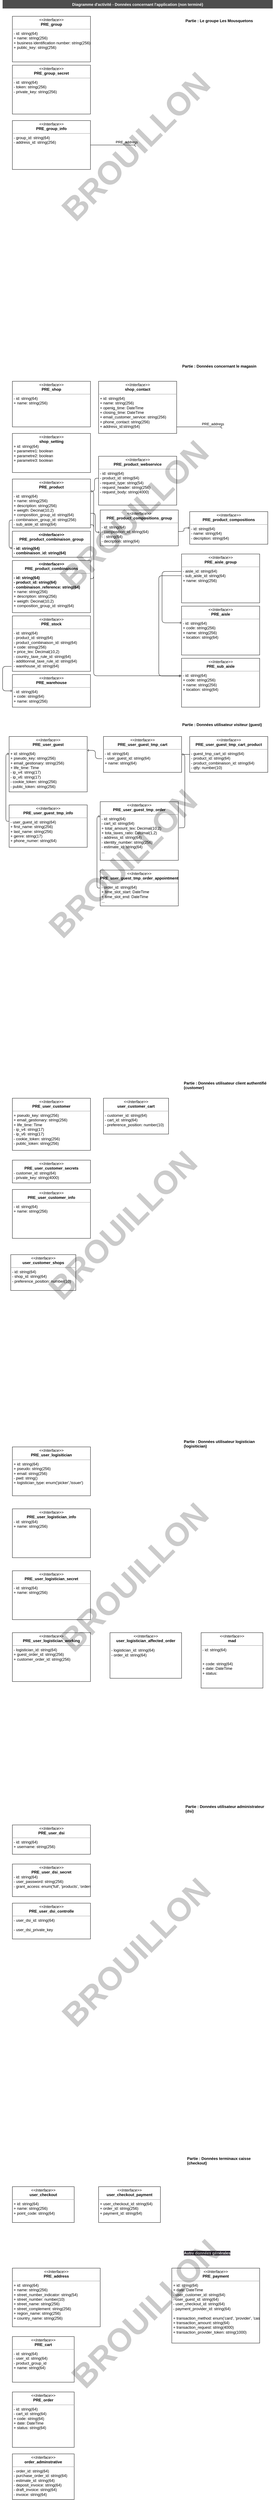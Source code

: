 <mxfile>
    <diagram id="p_xdTq8JCirfosBbSRyG" name="Page-1">
        <mxGraphModel dx="1462" dy="2324" grid="1" gridSize="10" guides="1" tooltips="1" connect="1" arrows="1" fold="1" page="1" pageScale="1" pageWidth="850" pageHeight="1100" background="#ffffff" math="0" shadow="0">
            <root>
                <mxCell id="0"/>
                <mxCell id="1" parent="0"/>
                <mxCell id="3" value="&lt;p style=&quot;margin:0px;margin-top:4px;text-align:center;&quot;&gt;&lt;i&gt;&amp;lt;&amp;lt;Interface&amp;gt;&amp;gt;&lt;/i&gt;&lt;br&gt;&lt;b&gt;PRE_cart&lt;/b&gt;&lt;/p&gt;&lt;hr size=&quot;1&quot;&gt;&lt;p style=&quot;margin:0px;margin-left:4px;&quot;&gt;- id: string(64)&lt;br&gt;&lt;/p&gt;&lt;p style=&quot;margin:0px;margin-left:4px;&quot;&gt;- user_id: string(64)&lt;span style=&quot;background-color: initial;&quot;&gt;&amp;nbsp;&lt;/span&gt;&lt;/p&gt;&lt;p style=&quot;margin:0px;margin-left:4px;&quot;&gt;&lt;span style=&quot;background-color: initial;&quot;&gt;- product_group_id&lt;/span&gt;&lt;/p&gt;&lt;p style=&quot;margin:0px;margin-left:4px;&quot;&gt;+ name: string(64)&lt;span style=&quot;background-color: initial;&quot;&gt;&lt;br&gt;&lt;/span&gt;&lt;/p&gt;" style="verticalAlign=top;align=left;overflow=fill;fontSize=12;fontFamily=Helvetica;html=1;" parent="1" vertex="1">
                    <mxGeometry x="40" y="6080" width="190" height="140" as="geometry"/>
                </mxCell>
                <mxCell id="4" value="&lt;p style=&quot;margin:0px;margin-top:4px;text-align:center;&quot;&gt;&lt;i&gt;&amp;lt;&amp;lt;Interface&amp;gt;&amp;gt;&lt;/i&gt;&lt;br&gt;&lt;span&gt;PRE_product_combinaisons&lt;/span&gt;&lt;/p&gt;&lt;hr size=&quot;1&quot;&gt;&lt;p style=&quot;margin:0px;margin-left:4px;&quot;&gt;- id: string(64)&lt;br&gt;&lt;/p&gt;&lt;p style=&quot;margin:0px;margin-left:4px;&quot;&gt;- product_id: string(64)&lt;span style=&quot;background-color: initial;&quot;&gt;&amp;nbsp;&lt;/span&gt;&lt;/p&gt;&lt;p style=&quot;margin:0px;margin-left:4px;&quot;&gt;- combinaison_reference: string(64)&lt;/p&gt;&lt;p style=&quot;font-weight: 400; margin: 0px 0px 0px 4px;&quot;&gt;+ name: string(256)&lt;/p&gt;&lt;p style=&quot;font-weight: 400; margin: 0px 0px 0px 4px;&quot;&gt;+ description: string(256)&lt;/p&gt;&lt;p style=&quot;font-weight: 400; margin: 0px 0px 0px 4px;&quot;&gt;+ weigth: Decinal(10,2)&lt;/p&gt;&lt;p style=&quot;font-weight: 400; margin: 0px 0px 0px 4px;&quot;&gt;+ composition_group_id: string(64)&lt;/p&gt;" style="verticalAlign=top;align=left;overflow=fill;fontSize=12;fontFamily=Helvetica;html=1;fontStyle=1" parent="1" vertex="1">
                    <mxGeometry x="40" y="630" width="240" height="160" as="geometry"/>
                </mxCell>
                <mxCell id="5" value="&lt;p style=&quot;margin:0px;margin-top:4px;text-align:center;&quot;&gt;&lt;i&gt;&amp;lt;&amp;lt;Interface&amp;gt;&amp;gt;&lt;/i&gt;&lt;br&gt;&lt;b&gt;PRE_order&lt;/b&gt;&lt;/p&gt;&lt;hr size=&quot;1&quot;&gt;&lt;p style=&quot;margin:0px;margin-left:4px;&quot;&gt;- id: string(64)&lt;/p&gt;&lt;p style=&quot;margin:0px;margin-left:4px;&quot;&gt;- cart_id: string(64)&lt;/p&gt;&lt;p style=&quot;margin:0px;margin-left:4px;&quot;&gt;+ code: string(64)&lt;span style=&quot;background-color: initial;&quot;&gt;&amp;nbsp;&lt;/span&gt;&lt;/p&gt;&lt;p style=&quot;margin:0px;margin-left:4px;&quot;&gt;+ date: DateTime&lt;/p&gt;&lt;p style=&quot;margin:0px;margin-left:4px;&quot;&gt;&lt;span style=&quot;background-color: initial;&quot;&gt;+ status: string(64)&lt;/span&gt;&lt;br&gt;&lt;/p&gt;&lt;p style=&quot;margin:0px;margin-left:4px;&quot;&gt;&lt;br&gt;&lt;/p&gt;" style="verticalAlign=top;align=left;overflow=fill;fontSize=12;fontFamily=Helvetica;html=1;" parent="1" vertex="1">
                    <mxGeometry x="40" y="6250" width="190" height="170" as="geometry"/>
                </mxCell>
                <mxCell id="6" value="&lt;p style=&quot;margin:0px;margin-top:4px;text-align:center;&quot;&gt;&lt;i&gt;&amp;lt;&amp;lt;Interface&amp;gt;&amp;gt;&lt;/i&gt;&lt;br&gt;&lt;b&gt;order_adminstrative&lt;/b&gt;&lt;/p&gt;&lt;hr size=&quot;1&quot;&gt;&lt;p style=&quot;margin:0px;margin-left:4px;&quot;&gt;- order_id: string(64)&lt;/p&gt;&lt;p style=&quot;margin: 0px 0px 0px 4px;&quot;&gt;- purchase_order_id: string(64)&lt;/p&gt;&lt;div&gt;&lt;p style=&quot;margin: 0px 0px 0px 4px;&quot;&gt;- estimate_id: string(64)&lt;/p&gt;&lt;/div&gt;&lt;p style=&quot;margin:0px;margin-left:4px;&quot;&gt;- deposit_invoice: string(64)&lt;/p&gt;&lt;p style=&quot;margin:0px;margin-left:4px;&quot;&gt;- draft_invoice: string(64)&lt;/p&gt;&lt;p style=&quot;margin:0px;margin-left:4px;&quot;&gt;- invoice: string(64)&lt;/p&gt;&lt;p style=&quot;margin:0px;margin-left:4px;&quot;&gt;&lt;br&gt;&lt;/p&gt;" style="verticalAlign=top;align=left;overflow=fill;fontSize=12;fontFamily=Helvetica;html=1;" parent="1" vertex="1">
                    <mxGeometry x="40" y="6440" width="190" height="140" as="geometry"/>
                </mxCell>
                <mxCell id="7" value="&lt;p style=&quot;margin:0px;margin-top:4px;text-align:center;&quot;&gt;&lt;i&gt;&amp;lt;&amp;lt;Interface&amp;gt;&amp;gt;&lt;/i&gt;&lt;br&gt;&lt;b&gt;mad&lt;/b&gt;&lt;/p&gt;&lt;hr size=&quot;1&quot;&gt;&lt;p style=&quot;margin:0px;margin-left:4px;&quot;&gt;- id: string(64)&lt;br&gt;&lt;/p&gt;&lt;p style=&quot;margin: 0px 0px 0px 4px;&quot;&gt;&lt;br&gt;&lt;/p&gt;&lt;div&gt;&lt;br&gt;&lt;/div&gt;&lt;p style=&quot;margin:0px;margin-left:4px;&quot;&gt;+ code: string(64)&lt;span style=&quot;background-color: initial;&quot;&gt;&amp;nbsp;&lt;/span&gt;&lt;/p&gt;&lt;p style=&quot;margin:0px;margin-left:4px;&quot;&gt;+ date: DateTime&lt;/p&gt;&lt;p style=&quot;margin:0px;margin-left:4px;&quot;&gt;&lt;span style=&quot;background-color: initial;&quot;&gt;+ status:&amp;nbsp;&lt;/span&gt;&lt;br&gt;&lt;/p&gt;&lt;p style=&quot;margin:0px;margin-left:4px;&quot;&gt;&lt;br&gt;&lt;/p&gt;" style="verticalAlign=top;align=left;overflow=fill;fontSize=12;fontFamily=Helvetica;html=1;" parent="1" vertex="1">
                    <mxGeometry x="620" y="3920" width="190" height="170" as="geometry"/>
                </mxCell>
                <mxCell id="8" value="&lt;p style=&quot;margin:0px;margin-top:4px;text-align:center;&quot;&gt;&lt;i&gt;&amp;lt;&amp;lt;Interface&amp;gt;&amp;gt;&lt;/i&gt;&lt;br&gt;&lt;b&gt;user_customer_shops&lt;/b&gt;&lt;/p&gt;&lt;hr size=&quot;1&quot;&gt;&lt;p style=&quot;margin:0px;margin-left:4px;&quot;&gt;- id: string(64)&lt;br&gt;&lt;/p&gt;&lt;p style=&quot;margin:0px;margin-left:4px;&quot;&gt;- shop_id: string(64)&lt;/p&gt;&lt;p style=&quot;margin:0px;margin-left:4px;&quot;&gt;- preference_position: number(10)&lt;/p&gt;&lt;p style=&quot;margin:0px;margin-left:4px;&quot;&gt;&lt;br&gt;&lt;/p&gt;" style="verticalAlign=top;align=left;overflow=fill;fontSize=12;fontFamily=Helvetica;html=1;" parent="1" vertex="1">
                    <mxGeometry x="35" y="2760" width="200" height="110" as="geometry"/>
                </mxCell>
                <mxCell id="10" value="&lt;p style=&quot;margin:0px;margin-top:4px;text-align:center;&quot;&gt;&lt;i&gt;&amp;lt;&amp;lt;Interface&amp;gt;&amp;gt;&lt;/i&gt;&lt;br&gt;&lt;b&gt;user_checkout&lt;/b&gt;&lt;/p&gt;&lt;hr size=&quot;1&quot;&gt;&lt;p style=&quot;margin:0px;margin-left:4px;&quot;&gt;+ id: string(64)&lt;br&gt;&lt;/p&gt;&lt;p style=&quot;margin:0px;margin-left:4px;&quot;&gt;+ name: string(256)&lt;/p&gt;&lt;p style=&quot;margin:0px;margin-left:4px;&quot;&gt;+ point_code: string(64)&lt;/p&gt;" style="verticalAlign=top;align=left;overflow=fill;fontSize=12;fontFamily=Helvetica;html=1;" parent="1" vertex="1">
                    <mxGeometry x="40" y="5620" width="190" height="110" as="geometry"/>
                </mxCell>
                <mxCell id="12" value="&lt;p style=&quot;margin:0px;margin-top:4px;text-align:center;&quot;&gt;&lt;i&gt;&amp;lt;&amp;lt;Interface&amp;gt;&amp;gt;&lt;/i&gt;&lt;br&gt;&lt;b&gt;PRE_group&lt;/b&gt;&lt;/p&gt;&lt;hr size=&quot;1&quot;&gt;&lt;p style=&quot;margin:0px;margin-left:4px;&quot;&gt;- id: string(64)&lt;/p&gt;&lt;p style=&quot;margin:0px;margin-left:4px;&quot;&gt;+ name: string(256)&lt;/p&gt;&lt;p style=&quot;margin:0px;margin-left:4px;&quot;&gt;+ business identification number: string(256)&lt;/p&gt;&lt;p style=&quot;margin:0px;margin-left:4px;&quot;&gt;+ public_key: string(256)&lt;/p&gt;" style="verticalAlign=top;align=left;overflow=fill;fontSize=12;fontFamily=Helvetica;html=1;" parent="1" vertex="1">
                    <mxGeometry x="40" y="-1040" width="240" height="140" as="geometry"/>
                </mxCell>
                <mxCell id="13" value="&lt;p style=&quot;margin:0px;margin-top:4px;text-align:center;&quot;&gt;&lt;i&gt;&amp;lt;&amp;lt;Interface&amp;gt;&amp;gt;&lt;/i&gt;&lt;br&gt;&lt;b&gt;shop_contact&lt;/b&gt;&lt;/p&gt;&lt;hr size=&quot;1&quot;&gt;&lt;p style=&quot;margin:0px;margin-left:4px;&quot;&gt;+ id: string(64)&lt;br&gt;&lt;/p&gt;&lt;p style=&quot;margin:0px;margin-left:4px;&quot;&gt;+ name: string(256)&lt;/p&gt;&lt;p style=&quot;margin:0px;margin-left:4px;&quot;&gt;+ openig_time: DateTime&lt;/p&gt;&lt;p style=&quot;margin:0px;margin-left:4px;&quot;&gt;+ closing_time: DateTime&amp;nbsp;&lt;/p&gt;&lt;p style=&quot;margin:0px;margin-left:4px;&quot;&gt;+ email_customer_service: string(256)&lt;/p&gt;&lt;p style=&quot;margin:0px;margin-left:4px;&quot;&gt;+ phone_contact: string(256)&lt;/p&gt;&lt;p style=&quot;margin:0px;margin-left:4px;&quot;&gt;+ address_id:string(64)&lt;/p&gt;" style="verticalAlign=top;align=left;overflow=fill;fontSize=12;fontFamily=Helvetica;html=1;" parent="1" vertex="1">
                    <mxGeometry x="305" y="80" width="240" height="160" as="geometry"/>
                </mxCell>
                <mxCell id="14" value="&lt;p style=&quot;margin:0px;margin-top:4px;text-align:center;&quot;&gt;&lt;i&gt;&amp;lt;&amp;lt;Interface&amp;gt;&amp;gt;&lt;/i&gt;&lt;br&gt;&lt;b&gt;PRE_address&lt;/b&gt;&lt;/p&gt;&lt;hr size=&quot;1&quot;&gt;&lt;p style=&quot;margin:0px;margin-left:4px;&quot;&gt;+ id: string(64)&lt;br&gt;&lt;/p&gt;&lt;p style=&quot;margin:0px;margin-left:4px;&quot;&gt;+ name: string(256)&lt;/p&gt;&lt;p style=&quot;margin:0px;margin-left:4px;&quot;&gt;+ street_number_indicator: string(54)&lt;/p&gt;&lt;p style=&quot;margin:0px;margin-left:4px;&quot;&gt;+ street_number: number(10)&lt;/p&gt;&lt;p style=&quot;margin:0px;margin-left:4px;&quot;&gt;+ street_name: string(256)&lt;/p&gt;&lt;p style=&quot;margin:0px;margin-left:4px;&quot;&gt;+ street_complement: string(256)&lt;/p&gt;&lt;p style=&quot;margin:0px;margin-left:4px;&quot;&gt;+ region_name: string(256)&lt;/p&gt;&lt;p style=&quot;margin:0px;margin-left:4px;&quot;&gt;+ country_name: string(256)&lt;/p&gt;&lt;p style=&quot;margin:0px;margin-left:4px;&quot;&gt;&lt;br&gt;&lt;/p&gt;" style="verticalAlign=top;align=left;overflow=fill;fontSize=12;fontFamily=Helvetica;html=1;" parent="1" vertex="1">
                    <mxGeometry x="40" y="5870" width="270" height="180" as="geometry"/>
                </mxCell>
                <mxCell id="15" value="&lt;p style=&quot;margin:0px;margin-top:4px;text-align:center;&quot;&gt;&lt;i&gt;&amp;lt;&amp;lt;Interface&amp;gt;&amp;gt;&lt;/i&gt;&lt;br&gt;&lt;b&gt;user_logistician_affected_order&lt;/b&gt;&lt;/p&gt;&lt;p style=&quot;margin:0px;margin-left:4px;&quot;&gt;&lt;br&gt;&lt;/p&gt;&lt;p style=&quot;margin:0px;margin-left:4px;&quot;&gt;- logistician_id: string(64)&lt;/p&gt;&lt;p style=&quot;margin:0px;margin-left:4px;&quot;&gt;- order_id: string(64)&lt;/p&gt;&lt;p style=&quot;margin:0px;margin-left:4px;&quot;&gt;&lt;br&gt;&lt;/p&gt;" style="verticalAlign=top;align=left;overflow=fill;fontSize=12;fontFamily=Helvetica;html=1;whiteSpace=wrap;" parent="1" vertex="1">
                    <mxGeometry x="340" y="3920" width="220" height="140" as="geometry"/>
                </mxCell>
                <mxCell id="21" value="Diagramme d'activité - Données concernant l'application (non terminé)" style="text;align=center;fontStyle=1;verticalAlign=middle;spacingLeft=3;spacingRight=3;rotatable=0;points=[[0,0.5],[1,0.5]];portConstraint=eastwest;fillColor=#4D4D4D;fontColor=#FFFFFF;" parent="1" vertex="1">
                    <mxGeometry x="10" y="-1090" width="830" height="26" as="geometry"/>
                </mxCell>
                <mxCell id="24" value="&lt;p style=&quot;margin:0px;margin-top:4px;text-align:center;&quot;&gt;&lt;i&gt;&amp;lt;&amp;lt;Interface&amp;gt;&amp;gt;&lt;/i&gt;&lt;br&gt;&lt;b&gt;PRE_group_secret&lt;/b&gt;&lt;/p&gt;&lt;hr size=&quot;1&quot;&gt;&lt;p style=&quot;margin:0px;margin-left:4px;&quot;&gt;- id: string(64)&lt;/p&gt;&lt;p style=&quot;margin:0px;margin-left:4px;&quot;&gt;- token: string(256)&lt;/p&gt;&lt;p style=&quot;margin:0px;margin-left:4px;&quot;&gt;- private_key: string(256)&lt;/p&gt;&lt;p style=&quot;margin:0px;margin-left:4px;&quot;&gt;&lt;br&gt;&lt;/p&gt;" style="verticalAlign=top;align=left;overflow=fill;fontSize=12;fontFamily=Helvetica;html=1;" parent="1" vertex="1">
                    <mxGeometry x="40" y="-890" width="240" height="150" as="geometry"/>
                </mxCell>
                <mxCell id="25" value="&lt;span style=&quot;font-family: Helvetica; font-size: 12px; font-style: normal; font-variant-ligatures: normal; font-variant-caps: normal; font-weight: 700; letter-spacing: normal; orphans: 2; text-align: center; text-indent: 0px; text-transform: none; widows: 2; word-spacing: 0px; -webkit-text-stroke-width: 0px; text-decoration-thickness: initial; text-decoration-style: initial; text-decoration-color: initial; float: none; display: inline !important;&quot;&gt;Partie : Le groupe Les Mousquetons&lt;/span&gt;" style="text;whiteSpace=wrap;html=1;fontColor=#000000;labelBackgroundColor=none;" parent="1" vertex="1">
                    <mxGeometry x="570" y="-1040" width="260" height="40" as="geometry"/>
                </mxCell>
                <mxCell id="26" value="&lt;p style=&quot;margin:0px;margin-top:4px;text-align:center;&quot;&gt;&lt;i&gt;&amp;lt;&amp;lt;Interface&amp;gt;&amp;gt;&lt;/i&gt;&lt;br&gt;&lt;b&gt;PRE_shop&lt;/b&gt;&lt;/p&gt;&lt;hr size=&quot;1&quot;&gt;&lt;p style=&quot;margin:0px;margin-left:4px;&quot;&gt;- id: string(64)&lt;/p&gt;&lt;p style=&quot;margin:0px;margin-left:4px;&quot;&gt;+ name: string(256)&lt;/p&gt;&lt;p style=&quot;margin:0px;margin-left:4px;&quot;&gt;&lt;br&gt;&lt;/p&gt;" style="verticalAlign=top;align=left;overflow=fill;fontSize=12;fontFamily=Helvetica;html=1;" parent="1" vertex="1">
                    <mxGeometry x="40" y="80" width="240" height="140" as="geometry"/>
                </mxCell>
                <mxCell id="27" value="&lt;p style=&quot;margin:0px;margin-top:4px;text-align:center;&quot;&gt;&lt;i&gt;&amp;lt;&amp;lt;Interface&amp;gt;&amp;gt;&lt;/i&gt;&lt;br&gt;&lt;b&gt;PRE_product&lt;/b&gt;&lt;/p&gt;&lt;hr size=&quot;1&quot;&gt;&lt;p style=&quot;margin:0px;margin-left:4px;&quot;&gt;- id: string(64)&lt;/p&gt;&lt;p style=&quot;margin:0px;margin-left:4px;&quot;&gt;+ name: string(256)&lt;/p&gt;&lt;p style=&quot;margin:0px;margin-left:4px;&quot;&gt;+ description: string(256)&lt;/p&gt;&lt;p style=&quot;margin:0px;margin-left:4px;&quot;&gt;+ weigth: Decinal(10,2)&lt;/p&gt;&lt;p style=&quot;margin:0px;margin-left:4px;&quot;&gt;+ composition_group_id: string(64)&lt;/p&gt;&lt;p style=&quot;margin:0px;margin-left:4px;&quot;&gt;- combinaison_group_id: string(256)&lt;/p&gt;&lt;p style=&quot;margin:0px;margin-left:4px;&quot;&gt;- sub_aisle_id: string(64)&lt;/p&gt;&lt;p style=&quot;margin:0px;margin-left:4px;&quot;&gt;&lt;br&gt;&lt;/p&gt;&lt;p style=&quot;margin:0px;margin-left:4px;&quot;&gt;&lt;br&gt;&lt;/p&gt;&lt;p style=&quot;margin:0px;margin-left:4px;&quot;&gt;&lt;br&gt;&lt;/p&gt;" style="verticalAlign=top;align=left;overflow=fill;fontSize=12;fontFamily=Helvetica;html=1;" parent="1" vertex="1">
                    <mxGeometry x="40" y="380" width="240" height="150" as="geometry"/>
                </mxCell>
                <mxCell id="28" value="&lt;span style=&quot;font-family: Helvetica; font-size: 12px; font-style: normal; font-variant-ligatures: normal; font-variant-caps: normal; font-weight: 700; letter-spacing: normal; orphans: 2; text-align: center; text-indent: 0px; text-transform: none; widows: 2; word-spacing: 0px; -webkit-text-stroke-width: 0px; text-decoration-thickness: initial; text-decoration-style: initial; text-decoration-color: initial; float: none; display: inline !important;&quot;&gt;Partie : Données concernant le magasin&lt;/span&gt;" style="text;whiteSpace=wrap;html=1;fontColor=#000000;labelBackgroundColor=none;" parent="1" vertex="1">
                    <mxGeometry x="560" y="20" width="260" height="40" as="geometry"/>
                </mxCell>
                <mxCell id="29" value="&lt;p style=&quot;margin:0px;margin-top:4px;text-align:center;&quot;&gt;&lt;i&gt;&amp;lt;&amp;lt;Interface&amp;gt;&amp;gt;&lt;/i&gt;&lt;br&gt;&lt;b&gt;PRE_stock&lt;/b&gt;&lt;/p&gt;&lt;hr size=&quot;1&quot;&gt;&lt;p style=&quot;margin:0px;margin-left:4px;&quot;&gt;- id: string(64)&lt;/p&gt;&lt;p style=&quot;margin:0px;margin-left:4px;&quot;&gt;- product_id: string(64)&lt;/p&gt;&lt;p style=&quot;margin:0px;margin-left:4px;&quot;&gt;- product_combinaison_id: string(64)&lt;/p&gt;&lt;p style=&quot;margin:0px;margin-left:4px;&quot;&gt;+ code: string(256)&lt;/p&gt;&lt;p style=&quot;margin:0px;margin-left:4px;&quot;&gt;+ price_tex: Decimal(10,2)&lt;/p&gt;&lt;p style=&quot;margin:0px;margin-left:4px;&quot;&gt;- country_taxe_rule_id: string(64)&lt;/p&gt;&lt;p style=&quot;margin:0px;margin-left:4px;&quot;&gt;- additionnal_taxe_rule_id: string(64)&lt;/p&gt;&lt;p style=&quot;margin:0px;margin-left:4px;&quot;&gt;- warehouse_id: string(64)&lt;/p&gt;" style="verticalAlign=top;align=left;overflow=fill;fontSize=12;fontFamily=Helvetica;html=1;" parent="1" vertex="1">
                    <mxGeometry x="40" y="800" width="240" height="170" as="geometry"/>
                </mxCell>
                <mxCell id="30" value="&lt;p style=&quot;margin:0px;margin-top:4px;text-align:center;&quot;&gt;&lt;i&gt;&amp;lt;&amp;lt;Interface&amp;gt;&amp;gt;&lt;/i&gt;&lt;br&gt;&lt;b&gt;PRE_warehouse&lt;/b&gt;&lt;/p&gt;&lt;hr size=&quot;1&quot;&gt;&lt;p style=&quot;margin:0px;margin-left:4px;&quot;&gt;- id: string(64)&lt;/p&gt;&lt;p style=&quot;margin:0px;margin-left:4px;&quot;&gt;+ code: string(64)&lt;/p&gt;&lt;p style=&quot;margin:0px;margin-left:4px;&quot;&gt;+ name: string(256)&lt;/p&gt;&lt;p style=&quot;margin:0px;margin-left:4px;&quot;&gt;&lt;br&gt;&lt;/p&gt;" style="verticalAlign=top;align=left;overflow=fill;fontSize=12;fontFamily=Helvetica;html=1;" parent="1" vertex="1">
                    <mxGeometry x="40" y="980" width="240" height="100" as="geometry"/>
                </mxCell>
                <mxCell id="31" value="&lt;span style=&quot;font-family: Helvetica; font-size: 12px; font-style: normal; font-variant-ligatures: normal; font-variant-caps: normal; font-weight: 700; letter-spacing: normal; orphans: 2; text-align: center; text-indent: 0px; text-transform: none; widows: 2; word-spacing: 0px; -webkit-text-stroke-width: 0px; text-decoration-thickness: initial; text-decoration-style: initial; text-decoration-color: initial; float: none; display: inline !important;&quot;&gt;Partie : Données utilisateur visiteur (guest)&lt;/span&gt;" style="text;whiteSpace=wrap;html=1;fontColor=#000000;labelBackgroundColor=none;" parent="1" vertex="1">
                    <mxGeometry x="560" y="1120" width="260" height="40" as="geometry"/>
                </mxCell>
                <mxCell id="32" value="&lt;p style=&quot;margin:0px;margin-top:4px;text-align:center;&quot;&gt;&lt;i&gt;&amp;lt;&amp;lt;Interface&amp;gt;&amp;gt;&lt;/i&gt;&lt;br&gt;&lt;b&gt;PRE_user_guest&lt;/b&gt;&lt;/p&gt;&lt;hr size=&quot;1&quot;&gt;&lt;p style=&quot;margin: 0px 0px 0px 4px;&quot;&gt;+ id: string(64)&lt;br&gt;&lt;/p&gt;&lt;p style=&quot;margin: 0px 0px 0px 4px;&quot;&gt;+ pseudo_key: string(256)&lt;/p&gt;&lt;p style=&quot;margin: 0px 0px 0px 4px;&quot;&gt;+ email_gestionary: string(256)&amp;nbsp;&lt;/p&gt;&lt;p style=&quot;margin: 0px 0px 0px 4px;&quot;&gt;+ life_time: Time&lt;/p&gt;&lt;p style=&quot;margin: 0px 0px 0px 4px;&quot;&gt;- ip_v4: string(17)&lt;/p&gt;&lt;p style=&quot;margin: 0px 0px 0px 4px;&quot;&gt;- ip_v6: string(17)&lt;br&gt;&lt;/p&gt;&lt;p style=&quot;margin: 0px 0px 0px 4px;&quot;&gt;- cookie_token: string(256)&lt;/p&gt;&lt;p style=&quot;margin: 0px 0px 0px 4px;&quot;&gt;- public_token: string(256)&lt;/p&gt;&lt;p style=&quot;margin:0px;margin-left:4px;&quot;&gt;&lt;br&gt;&lt;/p&gt;" style="verticalAlign=top;align=left;overflow=fill;fontSize=12;fontFamily=Helvetica;html=1;" parent="1" vertex="1">
                    <mxGeometry x="30" y="1170" width="240" height="170" as="geometry"/>
                </mxCell>
                <mxCell id="33" value="&lt;p style=&quot;margin:0px;margin-top:4px;text-align:center;&quot;&gt;&lt;i&gt;&amp;lt;&amp;lt;Interface&amp;gt;&amp;gt;&lt;/i&gt;&lt;br&gt;&lt;b&gt;PRE_user_guest_tmp_cart&lt;/b&gt;&lt;/p&gt;&lt;hr size=&quot;1&quot;&gt;&lt;p style=&quot;margin:0px;margin-left:4px;&quot;&gt;- id: string(64)&lt;/p&gt;&lt;p style=&quot;margin:0px;margin-left:4px;&quot;&gt;- user_guest_id: string(64)&lt;/p&gt;&lt;p style=&quot;margin:0px;margin-left:4px;&quot;&gt;+ name: string(64)&lt;/p&gt;&lt;p style=&quot;margin:0px;margin-left:4px;&quot;&gt;&lt;br&gt;&lt;/p&gt;" style="verticalAlign=top;align=left;overflow=fill;fontSize=12;fontFamily=Helvetica;html=1;" parent="1" vertex="1">
                    <mxGeometry x="320" y="1170" width="240" height="110" as="geometry"/>
                </mxCell>
                <mxCell id="34" value="&lt;p style=&quot;margin:0px;margin-top:4px;text-align:center;&quot;&gt;&lt;i&gt;&amp;lt;&amp;lt;Interface&amp;gt;&amp;gt;&lt;/i&gt;&lt;br&gt;&lt;b&gt;PRE_user_guest_tmp_info&lt;/b&gt;&lt;/p&gt;&lt;hr size=&quot;1&quot;&gt;&lt;p style=&quot;margin:0px;margin-left:4px;&quot;&gt;- user_guest_id: string(64)&lt;/p&gt;&lt;p style=&quot;margin:0px;margin-left:4px;&quot;&gt;+ first_name: string(256)&lt;/p&gt;&lt;p style=&quot;margin:0px;margin-left:4px;&quot;&gt;+ last_name: string(256)&lt;br&gt;&lt;/p&gt;&lt;p style=&quot;margin:0px;margin-left:4px;&quot;&gt;+ genre: string(17)&lt;/p&gt;&lt;p style=&quot;margin:0px;margin-left:4px;&quot;&gt;+ phone_numer: string(64)&lt;/p&gt;&lt;p style=&quot;margin:0px;margin-left:4px;&quot;&gt;&lt;br&gt;&lt;/p&gt;" style="verticalAlign=top;align=left;overflow=fill;fontSize=12;fontFamily=Helvetica;html=1;" parent="1" vertex="1">
                    <mxGeometry x="30" y="1380" width="240" height="130" as="geometry"/>
                </mxCell>
                <mxCell id="35" value="&lt;p style=&quot;margin:0px;margin-top:4px;text-align:center;&quot;&gt;&lt;i&gt;&amp;lt;&amp;lt;Interface&amp;gt;&amp;gt;&lt;/i&gt;&lt;br&gt;&lt;b&gt;PRE_user_guest_tmp_order&lt;/b&gt;&lt;/p&gt;&lt;hr size=&quot;1&quot;&gt;&lt;p style=&quot;margin:0px;margin-left:4px;&quot;&gt;- id: string(64)&lt;/p&gt;&lt;p style=&quot;margin:0px;margin-left:4px;&quot;&gt;- cart_id: string(64)&lt;/p&gt;&lt;p style=&quot;margin:0px;margin-left:4px;&quot;&gt;+ total_amount_tex: Decimal(10,2)&lt;/p&gt;&lt;p style=&quot;margin:0px;margin-left:4px;&quot;&gt;+ tota_taxes_ratio: Décimal(1,2)&lt;/p&gt;&lt;p style=&quot;margin:0px;margin-left:4px;&quot;&gt;- address_id: string(64)&lt;/p&gt;&lt;p style=&quot;margin:0px;margin-left:4px;&quot;&gt;- identity_number: string(256)&lt;/p&gt;&lt;p style=&quot;margin:0px;margin-left:4px;&quot;&gt;- estimate_id: string(64)&lt;/p&gt;&lt;p style=&quot;margin:0px;margin-left:4px;&quot;&gt;...&lt;/p&gt;" style="verticalAlign=top;align=left;overflow=fill;fontSize=12;fontFamily=Helvetica;html=1;" parent="1" vertex="1">
                    <mxGeometry x="310" y="1370" width="240" height="180" as="geometry"/>
                </mxCell>
                <mxCell id="36" value="&lt;span style=&quot;font-family: Helvetica; font-size: 12px; font-style: normal; font-variant-ligatures: normal; font-variant-caps: normal; font-weight: 700; letter-spacing: normal; orphans: 2; text-align: center; text-indent: 0px; text-transform: none; widows: 2; word-spacing: 0px; -webkit-text-stroke-width: 0px; text-decoration-thickness: initial; text-decoration-style: initial; text-decoration-color: initial; float: none; display: inline !important;&quot;&gt;Partie : Données utilisateur client authentifié (customer)&lt;/span&gt;" style="text;whiteSpace=wrap;html=1;fontColor=#000000;labelBackgroundColor=none;" parent="1" vertex="1">
                    <mxGeometry x="565" y="2220" width="260" height="40" as="geometry"/>
                </mxCell>
                <mxCell id="37" value="&lt;p style=&quot;margin:0px;margin-top:4px;text-align:center;&quot;&gt;&lt;i&gt;&amp;lt;&amp;lt;Interface&amp;gt;&amp;gt;&lt;/i&gt;&lt;br&gt;&lt;b&gt;PRE_user_customer&lt;/b&gt;&lt;/p&gt;&lt;hr size=&quot;1&quot;&gt;&lt;p style=&quot;margin: 0px 0px 0px 4px;&quot;&gt;+ pseudo_key: string(256)&lt;/p&gt;&lt;p style=&quot;margin: 0px 0px 0px 4px;&quot;&gt;+ email_gestionary: string(256)&amp;nbsp;&lt;/p&gt;&lt;p style=&quot;margin: 0px 0px 0px 4px;&quot;&gt;+ life_time: Time&lt;/p&gt;&lt;p style=&quot;margin: 0px 0px 0px 4px;&quot;&gt;- ip_v4: string(17)&lt;/p&gt;&lt;p style=&quot;margin: 0px 0px 0px 4px;&quot;&gt;- ip_v6: string(17)&lt;br&gt;&lt;/p&gt;&lt;p style=&quot;margin: 0px 0px 0px 4px;&quot;&gt;- cookie_token: string(256)&lt;/p&gt;&lt;p style=&quot;margin: 0px 0px 0px 4px;&quot;&gt;- public_token: string(256)&lt;/p&gt;" style="verticalAlign=top;align=left;overflow=fill;fontSize=12;fontFamily=Helvetica;html=1;" parent="1" vertex="1">
                    <mxGeometry x="40" y="2280" width="240" height="160" as="geometry"/>
                </mxCell>
                <mxCell id="38" value="&lt;p style=&quot;margin:0px;margin-top:4px;text-align:center;&quot;&gt;&lt;i&gt;&amp;lt;&amp;lt;Interface&amp;gt;&amp;gt;&lt;/i&gt;&lt;br&gt;&lt;b&gt;PRE_user_customer_secrets&lt;/b&gt;&lt;/p&gt;&lt;p style=&quot;margin:0px;margin-left:4px;&quot;&gt;- customer_id: string(64)&lt;/p&gt;&lt;p style=&quot;margin:0px;margin-left:4px;&quot;&gt;- private_key: string(4000)&lt;/p&gt;&lt;p style=&quot;margin:0px;margin-left:4px;&quot;&gt;&lt;br&gt;&lt;/p&gt;" style="verticalAlign=top;align=left;overflow=fill;fontSize=12;fontFamily=Helvetica;html=1;" parent="1" vertex="1">
                    <mxGeometry x="40" y="2470" width="240" height="70" as="geometry"/>
                </mxCell>
                <mxCell id="39" value="&lt;p style=&quot;margin:0px;margin-top:4px;text-align:center;&quot;&gt;&lt;i&gt;&amp;lt;&amp;lt;Interface&amp;gt;&amp;gt;&lt;/i&gt;&lt;br&gt;&lt;b&gt;PRE_user_customer_info&lt;/b&gt;&lt;/p&gt;&lt;hr size=&quot;1&quot;&gt;&lt;p style=&quot;margin:0px;margin-left:4px;&quot;&gt;- id: string(64)&lt;/p&gt;&lt;p style=&quot;margin:0px;margin-left:4px;&quot;&gt;+ name: string(256)&lt;/p&gt;&lt;p style=&quot;margin:0px;margin-left:4px;&quot;&gt;&lt;br&gt;&lt;/p&gt;" style="verticalAlign=top;align=left;overflow=fill;fontSize=12;fontFamily=Helvetica;html=1;" parent="1" vertex="1">
                    <mxGeometry x="40" y="2560" width="240" height="150" as="geometry"/>
                </mxCell>
                <mxCell id="41" value="&lt;p style=&quot;margin:0px;margin-top:4px;text-align:center;&quot;&gt;&lt;i&gt;&amp;lt;&amp;lt;Interface&amp;gt;&amp;gt;&lt;/i&gt;&lt;br&gt;&lt;b&gt;PRE_user_dsi&lt;/b&gt;&lt;/p&gt;&lt;hr size=&quot;1&quot;&gt;&lt;p style=&quot;margin:0px;margin-left:4px;&quot;&gt;- id: string(64)&lt;/p&gt;&lt;p style=&quot;margin:0px;margin-left:4px;&quot;&gt;+ username: string(256)&lt;/p&gt;&lt;p style=&quot;margin:0px;margin-left:4px;&quot;&gt;&lt;br&gt;&lt;/p&gt;" style="verticalAlign=top;align=left;overflow=fill;fontSize=12;fontFamily=Helvetica;html=1;" parent="1" vertex="1">
                    <mxGeometry x="40" y="4510" width="240" height="90" as="geometry"/>
                </mxCell>
                <mxCell id="42" value="&lt;p style=&quot;margin:0px;margin-top:4px;text-align:center;&quot;&gt;&lt;i&gt;&amp;lt;&amp;lt;Interface&amp;gt;&amp;gt;&lt;/i&gt;&lt;br&gt;&lt;b&gt;PRE_user_dsi_secret&lt;/b&gt;&lt;/p&gt;&lt;p style=&quot;margin:0px;margin-left:4px;&quot;&gt;- id: string(64)&lt;/p&gt;&lt;p style=&quot;margin:0px;margin-left:4px;&quot;&gt;- user_password: string(256)&lt;br&gt;&lt;/p&gt;&lt;p style=&quot;margin:0px;margin-left:4px;&quot;&gt;- grant_access: enum('full', 'products', 'orders')&lt;/p&gt;" style="verticalAlign=top;align=left;overflow=fill;fontSize=12;fontFamily=Helvetica;html=1;" parent="1" vertex="1">
                    <mxGeometry x="40" y="4630" width="240" height="100" as="geometry"/>
                </mxCell>
                <mxCell id="43" value="&lt;p style=&quot;margin:0px;margin-top:4px;text-align:center;&quot;&gt;&lt;i&gt;&amp;lt;&amp;lt;Interface&amp;gt;&amp;gt;&lt;/i&gt;&lt;br&gt;&lt;b&gt;PRE_user_dsi_controlle&lt;/b&gt;&lt;/p&gt;&lt;hr size=&quot;1&quot;&gt;&lt;p style=&quot;margin:0px;margin-left:4px;&quot;&gt;- user_dsi_id: string(64)&lt;/p&gt;&lt;p style=&quot;margin:0px;margin-left:4px;&quot;&gt;&lt;br&gt;&lt;/p&gt;&lt;p style=&quot;margin:0px;margin-left:4px;&quot;&gt;- user_dsi_private_key&lt;/p&gt;&lt;p style=&quot;margin:0px;margin-left:4px;&quot;&gt;&lt;br&gt;&lt;/p&gt;" style="verticalAlign=top;align=left;overflow=fill;fontSize=12;fontFamily=Helvetica;html=1;" parent="1" vertex="1">
                    <mxGeometry x="40" y="4750" width="240" height="110" as="geometry"/>
                </mxCell>
                <mxCell id="44" value="&lt;span style=&quot;font-family: Helvetica; font-size: 12px; font-style: normal; font-variant-ligatures: normal; font-variant-caps: normal; font-weight: 700; letter-spacing: normal; orphans: 2; text-align: center; text-indent: 0px; text-transform: none; widows: 2; word-spacing: 0px; -webkit-text-stroke-width: 0px; text-decoration-thickness: initial; text-decoration-style: initial; text-decoration-color: initial; float: none; display: inline !important;&quot;&gt;Partie : Données utilisateur administrateur (dsi)&lt;/span&gt;" style="text;whiteSpace=wrap;html=1;fontColor=#000000;labelBackgroundColor=none;" parent="1" vertex="1">
                    <mxGeometry x="570" y="4440" width="260" height="40" as="geometry"/>
                </mxCell>
                <mxCell id="45" value="&lt;span style=&quot;font-family: Helvetica; font-size: 12px; font-style: normal; font-variant-ligatures: normal; font-variant-caps: normal; font-weight: 700; letter-spacing: normal; orphans: 2; text-align: center; text-indent: 0px; text-transform: none; widows: 2; word-spacing: 0px; -webkit-text-stroke-width: 0px; text-decoration-thickness: initial; text-decoration-style: initial; text-decoration-color: initial; float: none; display: inline !important;&quot;&gt;Partie : Données utilisateur logistician (logisitician)&lt;/span&gt;" style="text;whiteSpace=wrap;html=1;fontColor=#000000;labelBackgroundColor=none;" parent="1" vertex="1">
                    <mxGeometry x="565" y="3320" width="260" height="40" as="geometry"/>
                </mxCell>
                <mxCell id="46" value="&lt;p style=&quot;margin:0px;margin-top:4px;text-align:center;&quot;&gt;&lt;i&gt;&amp;lt;&amp;lt;Interface&amp;gt;&amp;gt;&lt;/i&gt;&lt;br&gt;&lt;b&gt;PRE_user_logisitician&lt;/b&gt;&lt;/p&gt;&lt;hr size=&quot;1&quot;&gt;&lt;p style=&quot;margin: 0px 0px 0px 4px;&quot;&gt;+ id: string(64)&lt;br&gt;&lt;/p&gt;&lt;p style=&quot;margin: 0px 0px 0px 4px;&quot;&gt;+ pseudo: string(256)&lt;/p&gt;&lt;p style=&quot;margin: 0px 0px 0px 4px;&quot;&gt;+ email: string(256)&lt;/p&gt;&lt;p style=&quot;margin: 0px 0px 0px 4px;&quot;&gt;&lt;span style=&quot;background-color: initial;&quot;&gt;- pwd: string()&amp;nbsp;&lt;/span&gt;&lt;/p&gt;&lt;p style=&quot;margin: 0px 0px 0px 4px;&quot;&gt;+ logistician_type: enum('picker','issuer')&amp;nbsp;&lt;/p&gt;&lt;p style=&quot;margin: 0px 0px 0px 4px;&quot;&gt;&lt;br style=&quot;&quot;&gt;&lt;/p&gt;&lt;p style=&quot;margin:0px;margin-left:4px;&quot;&gt;&lt;br&gt;&lt;/p&gt;" style="verticalAlign=top;align=left;overflow=fill;fontSize=12;fontFamily=Helvetica;html=1;" parent="1" vertex="1">
                    <mxGeometry x="40" y="3350" width="240" height="150" as="geometry"/>
                </mxCell>
                <mxCell id="47" value="&lt;p style=&quot;margin:0px;margin-top:4px;text-align:center;&quot;&gt;&lt;i&gt;&amp;lt;&amp;lt;Interface&amp;gt;&amp;gt;&lt;/i&gt;&lt;br&gt;&lt;b&gt;PRE_user_logistician_info&lt;/b&gt;&lt;/p&gt;&lt;p style=&quot;margin:0px;margin-left:4px;&quot;&gt;- id: string(64)&lt;/p&gt;&lt;p style=&quot;margin:0px;margin-left:4px;&quot;&gt;+ name: string(256)&lt;/p&gt;&lt;p style=&quot;margin:0px;margin-left:4px;&quot;&gt;&lt;br&gt;&lt;/p&gt;" style="verticalAlign=top;align=left;overflow=fill;fontSize=12;fontFamily=Helvetica;html=1;" parent="1" vertex="1">
                    <mxGeometry x="40" y="3540" width="240" height="150" as="geometry"/>
                </mxCell>
                <mxCell id="48" value="&lt;p style=&quot;margin:0px;margin-top:4px;text-align:center;&quot;&gt;&lt;i&gt;&amp;lt;&amp;lt;Interface&amp;gt;&amp;gt;&lt;/i&gt;&lt;br&gt;&lt;b&gt;PRE_user_logistician_secret&lt;/b&gt;&lt;/p&gt;&lt;hr size=&quot;1&quot;&gt;&lt;p style=&quot;margin:0px;margin-left:4px;&quot;&gt;- id: string(64)&lt;/p&gt;&lt;p style=&quot;margin:0px;margin-left:4px;&quot;&gt;+ name: string(256)&lt;/p&gt;&lt;p style=&quot;margin:0px;margin-left:4px;&quot;&gt;&lt;br&gt;&lt;/p&gt;" style="verticalAlign=top;align=left;overflow=fill;fontSize=12;fontFamily=Helvetica;html=1;" parent="1" vertex="1">
                    <mxGeometry x="40" y="3730" width="240" height="150" as="geometry"/>
                </mxCell>
                <mxCell id="49" value="&lt;p style=&quot;margin:0px;margin-top:4px;text-align:center;&quot;&gt;&lt;i&gt;&amp;lt;&amp;lt;Interface&amp;gt;&amp;gt;&lt;/i&gt;&lt;br&gt;&lt;b&gt;PRE_user_logistician_working&lt;/b&gt;&lt;/p&gt;&lt;hr size=&quot;1&quot;&gt;&lt;p style=&quot;margin:0px;margin-left:4px;&quot;&gt;- logistician_id: string(64)&lt;/p&gt;&lt;p style=&quot;margin:0px;margin-left:4px;&quot;&gt;+ guest_order_id: string(256)&lt;/p&gt;&lt;p style=&quot;margin:0px;margin-left:4px;&quot;&gt;+ customer_order_id: string(256)&lt;br&gt;&lt;/p&gt;&lt;p style=&quot;margin:0px;margin-left:4px;&quot;&gt;&lt;br&gt;&lt;/p&gt;" style="verticalAlign=top;align=left;overflow=fill;fontSize=12;fontFamily=Helvetica;html=1;" parent="1" vertex="1">
                    <mxGeometry x="40" y="3920" width="240" height="150" as="geometry"/>
                </mxCell>
                <mxCell id="50" value="&lt;p style=&quot;margin:0px;margin-top:4px;text-align:center;&quot;&gt;&lt;i&gt;&amp;lt;&amp;lt;Interface&amp;gt;&amp;gt;&lt;/i&gt;&lt;br&gt;&lt;b&gt;user_checkout_payment&lt;/b&gt;&lt;/p&gt;&lt;hr size=&quot;1&quot;&gt;&lt;p style=&quot;margin:0px;margin-left:4px;&quot;&gt;+ user_checkout_id: string(64)&lt;br&gt;&lt;/p&gt;&lt;p style=&quot;margin:0px;margin-left:4px;&quot;&gt;+ order_id: string(256)&lt;/p&gt;&lt;p style=&quot;margin:0px;margin-left:4px;&quot;&gt;+ payment_id: string(64)&lt;/p&gt;" style="verticalAlign=top;align=left;overflow=fill;fontSize=12;fontFamily=Helvetica;html=1;" parent="1" vertex="1">
                    <mxGeometry x="305" y="5620" width="190" height="110" as="geometry"/>
                </mxCell>
                <mxCell id="51" value="&lt;p style=&quot;margin:0px;margin-top:4px;text-align:center;&quot;&gt;&lt;i&gt;&amp;lt;&amp;lt;Interface&amp;gt;&amp;gt;&lt;/i&gt;&lt;br&gt;&lt;b&gt;shop_setting&lt;/b&gt;&lt;/p&gt;&lt;p style=&quot;margin:0px;margin-left:4px;&quot;&gt;+ id: string(64)&lt;br&gt;&lt;/p&gt;&lt;p style=&quot;margin:0px;margin-left:4px;&quot;&gt;+ parametre1: boolean&lt;/p&gt;&lt;p style=&quot;margin:0px;margin-left:4px;&quot;&gt;+ parametre2: boolean&lt;br&gt;&lt;/p&gt;&lt;p style=&quot;margin:0px;margin-left:4px;&quot;&gt;+ parametre3: boolean&lt;br&gt;&lt;/p&gt;" style="verticalAlign=top;align=left;overflow=fill;fontSize=12;fontFamily=Helvetica;html=1;" parent="1" vertex="1">
                    <mxGeometry x="40" y="240" width="240" height="120" as="geometry"/>
                </mxCell>
                <mxCell id="52" value="&lt;p style=&quot;margin:0px;margin-top:4px;text-align:center;&quot;&gt;&lt;i&gt;&amp;lt;&amp;lt;Interface&amp;gt;&amp;gt;&lt;/i&gt;&lt;br&gt;&lt;b&gt;PRE_group_info&lt;/b&gt;&lt;/p&gt;&lt;hr size=&quot;1&quot;&gt;&lt;p style=&quot;margin:0px;margin-left:4px;&quot;&gt;- group_id: string(64)&lt;/p&gt;&lt;p style=&quot;margin:0px;margin-left:4px;&quot;&gt;- address_id: string(256)&lt;/p&gt;&lt;p style=&quot;margin:0px;margin-left:4px;&quot;&gt;&lt;br&gt;&lt;/p&gt;" style="verticalAlign=top;align=left;overflow=fill;fontSize=12;fontFamily=Helvetica;html=1;" vertex="1" parent="1">
                    <mxGeometry x="40" y="-720" width="240" height="150" as="geometry"/>
                </mxCell>
                <mxCell id="54" value="PRE_address" style="html=1;verticalAlign=bottom;labelBackgroundColor=none;startArrow=halfCircle;startFill=0;startSize=2;endArrow=none;entryX=1;entryY=0.5;entryDx=0;entryDy=0;" edge="1" parent="1" target="52">
                    <mxGeometry x="-0.571" relative="1" as="geometry">
                        <mxPoint x="420" y="-645" as="sourcePoint"/>
                        <mxPoint x="515" y="-630" as="targetPoint"/>
                        <mxPoint x="1" as="offset"/>
                    </mxGeometry>
                </mxCell>
                <mxCell id="55" value="PRE_address" style="html=1;verticalAlign=bottom;labelBackgroundColor=none;startArrow=halfCircle;startFill=0;startSize=2;endArrow=none;entryX=1;entryY=0.5;entryDx=0;entryDy=0;" edge="1" parent="1">
                    <mxGeometry x="-0.571" relative="1" as="geometry">
                        <mxPoint x="685" y="220" as="sourcePoint"/>
                        <mxPoint x="545" y="220" as="targetPoint"/>
                        <mxPoint x="1" as="offset"/>
                    </mxGeometry>
                </mxCell>
                <mxCell id="56" value="&lt;p style=&quot;margin:0px;margin-top:4px;text-align:center;&quot;&gt;&lt;i&gt;&amp;lt;&amp;lt;Interface&amp;gt;&amp;gt;&lt;/i&gt;&lt;br&gt;&lt;b&gt;PRE_aisle&lt;/b&gt;&lt;/p&gt;&lt;hr size=&quot;1&quot;&gt;&lt;p style=&quot;margin:0px;margin-left:4px;&quot;&gt;- id: string(64)&lt;/p&gt;&lt;p style=&quot;margin:0px;margin-left:4px;&quot;&gt;+ code: string(256)&lt;/p&gt;&lt;p style=&quot;margin:0px;margin-left:4px;&quot;&gt;+ name: string(256)&lt;/p&gt;&lt;p style=&quot;margin:0px;margin-left:4px;&quot;&gt;+ location: string(64)&lt;/p&gt;" style="verticalAlign=top;align=left;overflow=fill;fontSize=12;fontFamily=Helvetica;html=1;" vertex="1" parent="1">
                    <mxGeometry x="560" y="770" width="240" height="150" as="geometry"/>
                </mxCell>
                <mxCell id="57" value="&lt;p style=&quot;margin:0px;margin-top:4px;text-align:center;&quot;&gt;&lt;i&gt;&amp;lt;&amp;lt;Interface&amp;gt;&amp;gt;&lt;/i&gt;&lt;br&gt;&lt;b&gt;PRE_sub_aisle&lt;/b&gt;&lt;/p&gt;&lt;hr size=&quot;1&quot;&gt;&lt;p style=&quot;margin:0px;margin-left:4px;&quot;&gt;- id: string(64)&lt;/p&gt;&lt;p style=&quot;margin:0px;margin-left:4px;&quot;&gt;+ code: string(256)&lt;/p&gt;&lt;p style=&quot;margin:0px;margin-left:4px;&quot;&gt;+ name: string(256)&lt;/p&gt;&lt;p style=&quot;margin:0px;margin-left:4px;&quot;&gt;+ location: string(64)&lt;/p&gt;" style="verticalAlign=top;align=left;overflow=fill;fontSize=12;fontFamily=Helvetica;html=1;" vertex="1" parent="1">
                    <mxGeometry x="560" y="930" width="240" height="150" as="geometry"/>
                </mxCell>
                <mxCell id="58" value="&lt;p style=&quot;margin:0px;margin-top:4px;text-align:center;&quot;&gt;&lt;i&gt;&amp;lt;&amp;lt;Interface&amp;gt;&amp;gt;&lt;/i&gt;&lt;br&gt;&lt;b&gt;PRE_aisle_group&lt;/b&gt;&lt;/p&gt;&lt;hr size=&quot;1&quot;&gt;&lt;p style=&quot;margin:0px;margin-left:4px;&quot;&gt;- aisle_id: string(64)&lt;/p&gt;&lt;p style=&quot;margin:0px;margin-left:4px;&quot;&gt;- sub_aisle_id: string(64)&lt;/p&gt;&lt;p style=&quot;margin:0px;margin-left:4px;&quot;&gt;+ name: string(256)&lt;/p&gt;&lt;p style=&quot;margin:0px;margin-left:4px;&quot;&gt;&lt;br&gt;&lt;/p&gt;" style="verticalAlign=top;align=left;overflow=fill;fontSize=12;fontFamily=Helvetica;html=1;" vertex="1" parent="1">
                    <mxGeometry x="560" y="610" width="240" height="150" as="geometry"/>
                </mxCell>
                <mxCell id="61" value="&lt;p style=&quot;margin:0px;margin-top:4px;text-align:center;&quot;&gt;&lt;i&gt;&amp;lt;&amp;lt;Interface&amp;gt;&amp;gt;&lt;/i&gt;&lt;br&gt;&lt;b&gt;PRE_product_compositions&lt;/b&gt;&lt;/p&gt;&lt;hr size=&quot;1&quot;&gt;&lt;p style=&quot;margin:0px;margin-left:4px;&quot;&gt;- id: string(64)&lt;br&gt;&lt;/p&gt;&lt;p style=&quot;margin:0px;margin-left:4px;&quot;&gt;- name: string(64)&lt;span style=&quot;background-color: initial;&quot;&gt;&amp;nbsp;&lt;/span&gt;&lt;/p&gt;&lt;p style=&quot;margin:0px;margin-left:4px;&quot;&gt;- decription: string(64)&lt;/p&gt;&lt;p style=&quot;margin:0px;margin-left:4px;&quot;&gt;&lt;br&gt;&lt;/p&gt;" style="verticalAlign=top;align=left;overflow=fill;fontSize=12;fontFamily=Helvetica;html=1;" vertex="1" parent="1">
                    <mxGeometry x="585" y="480" width="240" height="100" as="geometry"/>
                </mxCell>
                <mxCell id="62" value="&lt;p style=&quot;margin:0px;margin-top:4px;text-align:center;&quot;&gt;&lt;i&gt;&amp;lt;&amp;lt;Interface&amp;gt;&amp;gt;&lt;/i&gt;&lt;br&gt;&lt;b&gt;PRE_product_compositions_group&lt;/b&gt;&lt;/p&gt;&lt;hr size=&quot;1&quot;&gt;&lt;p style=&quot;margin:0px;margin-left:4px;&quot;&gt;- id: string(64)&lt;/p&gt;&lt;p style=&quot;margin:0px;margin-left:4px;&quot;&gt;&lt;span style=&quot;background-color: initial;&quot;&gt;- composition_id: string(64)&lt;/span&gt;&lt;/p&gt;&lt;p style=&quot;margin:0px;margin-left:4px;&quot;&gt;- : string(64)&lt;span style=&quot;background-color: initial;&quot;&gt;&amp;nbsp;&lt;/span&gt;&lt;/p&gt;&lt;p style=&quot;margin:0px;margin-left:4px;&quot;&gt;- decription: string(64)&lt;/p&gt;&lt;p style=&quot;margin:0px;margin-left:4px;&quot;&gt;&lt;br&gt;&lt;/p&gt;" style="verticalAlign=top;align=left;overflow=fill;fontSize=12;fontFamily=Helvetica;html=1;" vertex="1" parent="1">
                    <mxGeometry x="310" y="475" width="240" height="110" as="geometry"/>
                </mxCell>
                <mxCell id="64" style="edgeStyle=orthogonalEdgeStyle;html=1;exitX=0.001;exitY=0.45;exitDx=0;exitDy=0;entryX=1;entryY=0.25;entryDx=0;entryDy=0;endArrow=ERone;endFill=0;exitPerimeter=0;" edge="1" parent="1" source="63" target="27">
                    <mxGeometry relative="1" as="geometry"/>
                </mxCell>
                <mxCell id="63" value="&lt;p style=&quot;margin:0px;margin-top:4px;text-align:center;&quot;&gt;&lt;i&gt;&amp;lt;&amp;lt;Interface&amp;gt;&amp;gt;&lt;/i&gt;&lt;br&gt;&lt;b&gt;PRE_product_webservice&lt;/b&gt;&lt;/p&gt;&lt;hr size=&quot;1&quot;&gt;&lt;p style=&quot;margin:0px;margin-left:4px;&quot;&gt;- id: string(64)&lt;/p&gt;&lt;p style=&quot;margin:0px;margin-left:4px;&quot;&gt;- product_id: string(64)&lt;/p&gt;&lt;p style=&quot;margin:0px;margin-left:4px;&quot;&gt;- request_type: string(54)&lt;/p&gt;&lt;p style=&quot;margin:0px;margin-left:4px;&quot;&gt;- request_header: string(256)&lt;/p&gt;&lt;p style=&quot;margin:0px;margin-left:4px;&quot;&gt;- request_body: string(4000)&lt;/p&gt;&lt;p style=&quot;margin:0px;margin-left:4px;&quot;&gt;&lt;br&gt;&lt;/p&gt;&lt;p style=&quot;margin:0px;margin-left:4px;&quot;&gt;&lt;br&gt;&lt;/p&gt;&lt;p style=&quot;margin:0px;margin-left:4px;&quot;&gt;&lt;br&gt;&lt;/p&gt;" style="verticalAlign=top;align=left;overflow=fill;fontSize=12;fontFamily=Helvetica;html=1;" vertex="1" parent="1">
                    <mxGeometry x="305" y="310" width="240" height="150" as="geometry"/>
                </mxCell>
                <mxCell id="65" style="edgeStyle=orthogonalEdgeStyle;html=1;exitX=1;exitY=0.348;exitDx=0;exitDy=0;entryX=1;entryY=0.25;entryDx=0;entryDy=0;endArrow=ERone;endFill=0;exitPerimeter=0;" edge="1" parent="1" source="4" target="27">
                    <mxGeometry relative="1" as="geometry">
                        <mxPoint x="310.24" y="457.5" as="sourcePoint"/>
                        <mxPoint x="290.0" y="427.5" as="targetPoint"/>
                    </mxGeometry>
                </mxCell>
                <mxCell id="66" style="edgeStyle=orthogonalEdgeStyle;html=1;exitX=1.003;exitY=0.702;exitDx=0;exitDy=0;entryX=-0.007;entryY=0.62;entryDx=0;entryDy=0;endArrow=ERone;endFill=0;exitPerimeter=0;entryPerimeter=0;" edge="1" parent="1" source="27" target="62">
                    <mxGeometry relative="1" as="geometry">
                        <mxPoint x="315.24" y="387.5" as="sourcePoint"/>
                        <mxPoint x="290.0" y="427.5" as="targetPoint"/>
                    </mxGeometry>
                </mxCell>
                <mxCell id="67" value="&lt;p style=&quot;margin:0px;margin-top:4px;text-align:center;&quot;&gt;&lt;i&gt;&amp;lt;&amp;lt;Interface&amp;gt;&amp;gt;&lt;/i&gt;&lt;br&gt;&lt;span&gt;PRE_product_combinaison_group&lt;/span&gt;&lt;/p&gt;&lt;hr size=&quot;1&quot;&gt;&lt;p style=&quot;margin:0px;margin-left:4px;&quot;&gt;- id: string(64)&lt;br&gt;&lt;/p&gt;&lt;p style=&quot;margin:0px;margin-left:4px;&quot;&gt;- combinaison_id: string(64)&lt;span style=&quot;background-color: initial;&quot;&gt;&amp;nbsp;&lt;/span&gt;&lt;/p&gt;" style="verticalAlign=top;align=left;overflow=fill;fontSize=12;fontFamily=Helvetica;html=1;fontStyle=1" vertex="1" parent="1">
                    <mxGeometry x="40" y="540" width="240" height="80" as="geometry"/>
                </mxCell>
                <mxCell id="68" style="edgeStyle=orthogonalEdgeStyle;html=1;exitX=0.003;exitY=0.842;exitDx=0;exitDy=0;entryX=0;entryY=0.647;entryDx=0;entryDy=0;endArrow=ERone;endFill=0;exitPerimeter=0;entryPerimeter=0;" edge="1" parent="1" source="27" target="67">
                    <mxGeometry relative="1" as="geometry">
                        <mxPoint x="290.0" y="695.68" as="sourcePoint"/>
                        <mxPoint x="290.0" y="427.5" as="targetPoint"/>
                    </mxGeometry>
                </mxCell>
                <mxCell id="69" style="edgeStyle=orthogonalEdgeStyle;html=1;exitX=1;exitY=0.6;exitDx=0;exitDy=0;entryX=0;entryY=0.5;entryDx=0;entryDy=0;endArrow=ERone;endFill=0;exitPerimeter=0;" edge="1" parent="1" source="62" target="61">
                    <mxGeometry relative="1" as="geometry">
                        <mxPoint x="290.72" y="495.3" as="sourcePoint"/>
                        <mxPoint x="318.32" y="553.2" as="targetPoint"/>
                    </mxGeometry>
                </mxCell>
                <mxCell id="70" style="edgeStyle=orthogonalEdgeStyle;html=1;exitX=0.999;exitY=0.935;exitDx=0;exitDy=0;entryX=0;entryY=0.358;entryDx=0;entryDy=0;endArrow=ERone;endFill=0;exitPerimeter=0;entryPerimeter=0;" edge="1" parent="1" source="27" target="57">
                    <mxGeometry relative="1" as="geometry">
                        <mxPoint x="560" y="551" as="sourcePoint"/>
                        <mxPoint x="595" y="540" as="targetPoint"/>
                        <Array as="points">
                            <mxPoint x="290" y="520"/>
                            <mxPoint x="290" y="984"/>
                        </Array>
                    </mxGeometry>
                </mxCell>
                <mxCell id="71" style="edgeStyle=orthogonalEdgeStyle;html=1;exitX=-0.004;exitY=0.444;exitDx=0;exitDy=0;entryX=-0.012;entryY=0.362;entryDx=0;entryDy=0;endArrow=ERone;endFill=0;exitPerimeter=0;entryPerimeter=0;" edge="1" parent="1" source="58" target="57">
                    <mxGeometry relative="1" as="geometry">
                        <mxPoint x="289.76" y="530.25" as="sourcePoint"/>
                        <mxPoint x="570" y="993.7" as="targetPoint"/>
                        <Array as="points">
                            <mxPoint x="490" y="677"/>
                            <mxPoint x="490" y="984"/>
                        </Array>
                    </mxGeometry>
                </mxCell>
                <mxCell id="72" style="edgeStyle=orthogonalEdgeStyle;html=1;exitX=-0.004;exitY=0.357;exitDx=0;exitDy=0;entryX=0.001;entryY=0.341;entryDx=0;entryDy=0;endArrow=ERone;endFill=0;exitPerimeter=0;entryPerimeter=0;" edge="1" parent="1" source="58" target="56">
                    <mxGeometry relative="1" as="geometry">
                        <mxPoint x="569.04" y="686.6" as="sourcePoint"/>
                        <mxPoint x="567.12" y="994.3" as="targetPoint"/>
                        <Array as="points">
                            <mxPoint x="500" y="664"/>
                            <mxPoint x="500" y="821"/>
                        </Array>
                    </mxGeometry>
                </mxCell>
                <mxCell id="73" style="edgeStyle=orthogonalEdgeStyle;html=1;exitX=-0.011;exitY=0.911;exitDx=0;exitDy=0;entryX=0;entryY=0.5;entryDx=0;entryDy=0;endArrow=ERone;endFill=0;exitPerimeter=0;" edge="1" parent="1" source="29" target="30">
                    <mxGeometry relative="1" as="geometry">
                        <mxPoint x="69.04" y="910.0" as="sourcePoint"/>
                        <mxPoint x="70.24" y="1067.6" as="targetPoint"/>
                        <Array as="points">
                            <mxPoint x="10" y="955"/>
                            <mxPoint x="10" y="1030"/>
                        </Array>
                    </mxGeometry>
                </mxCell>
                <mxCell id="74" value="&lt;p style=&quot;margin:0px;margin-top:4px;text-align:center;&quot;&gt;&lt;i&gt;&amp;lt;&amp;lt;Interface&amp;gt;&amp;gt;&lt;/i&gt;&lt;br&gt;&lt;b&gt;PRE_user_guest_tmp_cart_product&lt;/b&gt;&lt;/p&gt;&lt;hr size=&quot;1&quot;&gt;&lt;p style=&quot;margin:0px;margin-left:4px;&quot;&gt;- guest_tmp_cart_id: string(64)&lt;/p&gt;&lt;p style=&quot;margin:0px;margin-left:4px;&quot;&gt;- product_id: string(64)&lt;/p&gt;&lt;p style=&quot;margin:0px;margin-left:4px;&quot;&gt;- product_combinaison_id: string(64)&lt;/p&gt;&lt;p style=&quot;margin:0px;margin-left:4px;&quot;&gt;- qtty: number(10)&lt;/p&gt;&lt;p style=&quot;margin:0px;margin-left:4px;&quot;&gt;&lt;br&gt;&lt;/p&gt;" style="verticalAlign=top;align=left;overflow=fill;fontSize=12;fontFamily=Helvetica;html=1;" vertex="1" parent="1">
                    <mxGeometry x="585" y="1170" width="240" height="110" as="geometry"/>
                </mxCell>
                <mxCell id="75" style="edgeStyle=orthogonalEdgeStyle;html=1;entryX=1;entryY=0.5;entryDx=0;entryDy=0;endArrow=ERone;endFill=0;" edge="1" parent="1" source="74" target="33">
                    <mxGeometry relative="1" as="geometry">
                        <mxPoint x="47.36" y="984.87" as="sourcePoint"/>
                        <mxPoint x="50" y="1060" as="targetPoint"/>
                    </mxGeometry>
                </mxCell>
                <mxCell id="76" style="edgeStyle=orthogonalEdgeStyle;html=1;entryX=1;entryY=0.25;entryDx=0;entryDy=0;endArrow=ERone;endFill=0;exitX=-0.019;exitY=0.619;exitDx=0;exitDy=0;exitPerimeter=0;" edge="1" parent="1" source="33" target="32">
                    <mxGeometry relative="1" as="geometry">
                        <mxPoint x="595" y="1235" as="sourcePoint"/>
                        <mxPoint x="570" y="1235" as="targetPoint"/>
                    </mxGeometry>
                </mxCell>
                <mxCell id="77" style="edgeStyle=orthogonalEdgeStyle;html=1;entryX=0.001;entryY=0.314;entryDx=0;entryDy=0;endArrow=ERone;endFill=0;exitX=-0.003;exitY=0.386;exitDx=0;exitDy=0;exitPerimeter=0;entryPerimeter=0;" edge="1" parent="1" source="34" target="32">
                    <mxGeometry relative="1" as="geometry">
                        <mxPoint x="325.44" y="1248.09" as="sourcePoint"/>
                        <mxPoint x="280" y="1222.5" as="targetPoint"/>
                    </mxGeometry>
                </mxCell>
                <mxCell id="78" style="edgeStyle=orthogonalEdgeStyle;html=1;entryX=1;entryY=0.5;entryDx=0;entryDy=0;endArrow=ERone;endFill=0;exitX=1.011;exitY=0.452;exitDx=0;exitDy=0;exitPerimeter=0;" edge="1" parent="1" source="35" target="33">
                    <mxGeometry relative="1" as="geometry">
                        <mxPoint x="595" y="1235" as="sourcePoint"/>
                        <mxPoint x="570" y="1235" as="targetPoint"/>
                        <Array as="points">
                            <mxPoint x="553" y="1450"/>
                            <mxPoint x="570" y="1450"/>
                            <mxPoint x="570" y="1225"/>
                        </Array>
                    </mxGeometry>
                </mxCell>
                <mxCell id="79" value="&lt;p style=&quot;margin:0px;margin-top:4px;text-align:center;&quot;&gt;&lt;i&gt;&amp;lt;&amp;lt;Interface&amp;gt;&amp;gt;&lt;/i&gt;&lt;br&gt;&lt;b&gt;PRE_user_guest_tmp_order_appointment&lt;/b&gt;&lt;/p&gt;&lt;hr size=&quot;1&quot;&gt;&lt;p style=&quot;margin:0px;margin-left:4px;&quot;&gt;- order_id: string(64)&lt;/p&gt;&lt;p style=&quot;margin:0px;margin-left:4px;&quot;&gt;+ time_slot_start: DateTime&lt;/p&gt;&lt;p style=&quot;margin:0px;margin-left:4px;&quot;&gt;+ time_slot_end: DateTime&lt;/p&gt;&lt;p style=&quot;margin:0px;margin-left:4px;&quot;&gt;...&lt;/p&gt;" style="verticalAlign=top;align=left;overflow=fill;fontSize=12;fontFamily=Helvetica;html=1;" vertex="1" parent="1">
                    <mxGeometry x="310" y="1580" width="240" height="110" as="geometry"/>
                </mxCell>
                <mxCell id="80" style="edgeStyle=orthogonalEdgeStyle;html=1;entryX=0;entryY=0.25;entryDx=0;entryDy=0;endArrow=ERone;endFill=0;exitX=0;exitY=0.5;exitDx=0;exitDy=0;" edge="1" parent="1" source="79" target="35">
                    <mxGeometry relative="1" as="geometry">
                        <mxPoint x="562.64" y="1461.36" as="sourcePoint"/>
                        <mxPoint x="570" y="1235" as="targetPoint"/>
                    </mxGeometry>
                </mxCell>
                <mxCell id="81" value="&lt;span style=&quot;font-family: Helvetica; font-size: 12px; font-style: normal; font-variant-ligatures: normal; font-variant-caps: normal; font-weight: 700; letter-spacing: normal; orphans: 2; text-align: center; text-indent: 0px; text-transform: none; widows: 2; word-spacing: 0px; -webkit-text-stroke-width: 0px; text-decoration-thickness: initial; text-decoration-style: initial; text-decoration-color: initial; float: none; display: inline !important;&quot;&gt;Partie : Données terminaux caisse (checkout)&lt;/span&gt;" style="text;whiteSpace=wrap;html=1;fontColor=#000000;labelBackgroundColor=none;" vertex="1" parent="1">
                    <mxGeometry x="575" y="5520" width="260" height="40" as="geometry"/>
                </mxCell>
                <mxCell id="82" value="&lt;span style=&quot;color: rgb(240, 240, 240); font-family: Helvetica; font-size: 12px; font-style: normal; font-variant-ligatures: normal; font-variant-caps: normal; font-weight: 700; letter-spacing: normal; orphans: 2; text-align: center; text-indent: 0px; text-transform: none; widows: 2; word-spacing: 0px; -webkit-text-stroke-width: 0px; background-color: rgb(42, 37, 47); text-decoration-thickness: initial; text-decoration-style: initial; text-decoration-color: initial; float: none; display: inline !important;&quot;&gt;Autre données générales&lt;/span&gt;" style="text;whiteSpace=wrap;html=1;" vertex="1" parent="1">
                    <mxGeometry x="565" y="5810" width="260" height="40" as="geometry"/>
                </mxCell>
                <mxCell id="83" value="&lt;p style=&quot;margin:0px;margin-top:4px;text-align:center;&quot;&gt;&lt;i&gt;&amp;lt;&amp;lt;Interface&amp;gt;&amp;gt;&lt;/i&gt;&lt;br&gt;&lt;b&gt;PRE_payment&lt;/b&gt;&lt;/p&gt;&lt;hr size=&quot;1&quot;&gt;&lt;p style=&quot;margin:0px;margin-left:4px;&quot;&gt;+ id: string(64)&lt;br&gt;&lt;/p&gt;&lt;p style=&quot;margin:0px;margin-left:4px;&quot;&gt;+ date: DateTime&lt;/p&gt;&lt;p style=&quot;margin:0px;margin-left:4px;&quot;&gt;- user_customer_id: string(64)&lt;/p&gt;&lt;p style=&quot;margin:0px;margin-left:4px;&quot;&gt;- user_guest_id: string(64)&lt;/p&gt;&lt;p style=&quot;margin:0px;margin-left:4px;&quot;&gt;- user_checkout_id: string(64)&lt;/p&gt;&lt;p style=&quot;margin:0px;margin-left:4px;&quot;&gt;- payment_provider_id: string(64)&lt;/p&gt;&lt;p style=&quot;margin:0px;margin-left:4px;&quot;&gt;&lt;br&gt;&lt;/p&gt;&lt;p style=&quot;margin:0px;margin-left:4px;&quot;&gt;+ transaction_method: enum('card', 'provider', 'cash', 'check', 'credit')&lt;/p&gt;&lt;p style=&quot;margin:0px;margin-left:4px;&quot;&gt;+ transaction_amount: string(64)&lt;/p&gt;&lt;p style=&quot;margin:0px;margin-left:4px;&quot;&gt;+ transaction_request: string(4000)&lt;/p&gt;&lt;p style=&quot;margin:0px;margin-left:4px;&quot;&gt;+ transaction_provider_token: string(1000)&lt;/p&gt;&lt;p style=&quot;margin:0px;margin-left:4px;&quot;&gt;&lt;br&gt;&lt;/p&gt;" style="verticalAlign=top;align=left;overflow=fill;fontSize=12;fontFamily=Helvetica;html=1;" vertex="1" parent="1">
                    <mxGeometry x="530" y="5870" width="270" height="230" as="geometry"/>
                </mxCell>
                <mxCell id="84" value="&lt;p style=&quot;margin:0px;margin-top:4px;text-align:center;&quot;&gt;&lt;i&gt;&amp;lt;&amp;lt;Interface&amp;gt;&amp;gt;&lt;/i&gt;&lt;br&gt;&lt;b&gt;user_customer_cart&lt;/b&gt;&lt;/p&gt;&lt;hr size=&quot;1&quot;&gt;&lt;p style=&quot;margin:0px;margin-left:4px;&quot;&gt;- customer_id: string(64)&lt;br&gt;&lt;/p&gt;&lt;p style=&quot;margin:0px;margin-left:4px;&quot;&gt;- cart_id: string(64)&lt;/p&gt;&lt;p style=&quot;margin:0px;margin-left:4px;&quot;&gt;- preference_position: number(10)&lt;/p&gt;&lt;p style=&quot;margin:0px;margin-left:4px;&quot;&gt;&lt;br&gt;&lt;/p&gt;" style="verticalAlign=top;align=left;overflow=fill;fontSize=12;fontFamily=Helvetica;html=1;" vertex="1" parent="1">
                    <mxGeometry x="320" y="2280" width="200" height="110" as="geometry"/>
                </mxCell>
                <mxCell id="85" value="&lt;span style=&quot;font-family: Helvetica; font-size: 100px; font-style: normal; font-variant-ligatures: normal; font-variant-caps: normal; font-weight: 700; letter-spacing: normal; orphans: 2; text-indent: 0px; text-transform: none; widows: 2; word-spacing: 0px; -webkit-text-stroke-width: 0px; text-decoration-thickness: initial; text-decoration-style: initial; text-decoration-color: initial; float: none; display: inline !important;&quot;&gt;BROUILLON&lt;/span&gt;" style="text;whiteSpace=wrap;html=1;align=center;rotation=-45;fontSize=100;opacity=20;textOpacity=20;fontColor=#000000;labelBackgroundColor=none;" vertex="1" parent="1">
                    <mxGeometry x="71.21" y="4831.21" width="710" height="150" as="geometry"/>
                </mxCell>
                <mxCell id="86" value="&lt;span style=&quot;font-family: Helvetica; font-size: 100px; font-style: normal; font-variant-ligatures: normal; font-variant-caps: normal; font-weight: 700; letter-spacing: normal; orphans: 2; text-indent: 0px; text-transform: none; widows: 2; word-spacing: 0px; -webkit-text-stroke-width: 0px; text-decoration-thickness: initial; text-decoration-style: initial; text-decoration-color: initial; float: none; display: inline !important;&quot;&gt;BROUILLON&lt;/span&gt;" style="text;whiteSpace=wrap;html=1;align=center;rotation=-45;fontSize=100;opacity=20;textOpacity=20;fontColor=#000000;labelBackgroundColor=none;" vertex="1" parent="1">
                    <mxGeometry x="65" y="3680" width="710" height="150" as="geometry"/>
                </mxCell>
                <mxCell id="87" value="&lt;span style=&quot;font-family: Helvetica; font-size: 100px; font-style: normal; font-variant-ligatures: normal; font-variant-caps: normal; font-weight: 700; letter-spacing: normal; orphans: 2; text-indent: 0px; text-transform: none; widows: 2; word-spacing: 0px; -webkit-text-stroke-width: 0px; text-decoration-thickness: initial; text-decoration-style: initial; text-decoration-color: initial; float: none; display: inline !important;&quot;&gt;BROUILLON&lt;/span&gt;" style="text;whiteSpace=wrap;html=1;align=center;rotation=-45;fontSize=100;opacity=20;textOpacity=20;fontColor=#000000;labelBackgroundColor=none;" vertex="1" parent="1">
                    <mxGeometry x="30" y="2600" width="710" height="150" as="geometry"/>
                </mxCell>
                <mxCell id="88" value="&lt;span style=&quot;font-family: Helvetica; font-size: 100px; font-style: normal; font-variant-ligatures: normal; font-variant-caps: normal; font-weight: 700; letter-spacing: normal; orphans: 2; text-indent: 0px; text-transform: none; widows: 2; word-spacing: 0px; -webkit-text-stroke-width: 0px; text-decoration-thickness: initial; text-decoration-style: initial; text-decoration-color: initial; float: none; display: inline !important;&quot;&gt;BROUILLON&lt;/span&gt;" style="text;whiteSpace=wrap;html=1;align=center;rotation=-45;fontSize=100;opacity=20;textOpacity=20;fontColor=#000000;labelBackgroundColor=none;" vertex="1" parent="1">
                    <mxGeometry x="30" y="1490" width="710" height="150" as="geometry"/>
                </mxCell>
                <mxCell id="89" value="&lt;span style=&quot;font-family: Helvetica; font-size: 100px; font-style: normal; font-variant-ligatures: normal; font-variant-caps: normal; letter-spacing: normal; orphans: 2; text-indent: 0px; text-transform: none; widows: 2; word-spacing: 0px; -webkit-text-stroke-width: 0px; text-decoration-thickness: initial; text-decoration-style: initial; text-decoration-color: initial; float: none; display: inline !important;&quot;&gt;BROUILLON&lt;/span&gt;" style="text;whiteSpace=wrap;html=1;align=center;rotation=-45;fontSize=100;opacity=20;textOpacity=20;fontStyle=1;fontColor=#000000;labelBackgroundColor=none;" vertex="1" parent="1">
                    <mxGeometry x="65" y="420" width="710" height="150" as="geometry"/>
                </mxCell>
                <mxCell id="90" value="&lt;span style=&quot;font-family: Helvetica; font-size: 100px; font-style: normal; font-variant-ligatures: normal; font-variant-caps: normal; letter-spacing: normal; orphans: 2; text-indent: 0px; text-transform: none; widows: 2; word-spacing: 0px; -webkit-text-stroke-width: 0px; text-decoration-thickness: initial; text-decoration-style: initial; text-decoration-color: initial; float: none; display: inline !important;&quot;&gt;BROUILLON&lt;/span&gt;" style="text;whiteSpace=wrap;html=1;align=center;rotation=-45;fontSize=100;opacity=20;textOpacity=20;fontStyle=1;fontColor=#000000;labelBackgroundColor=none;" vertex="1" parent="1">
                    <mxGeometry x="70" y="-710" width="710" height="150" as="geometry"/>
                </mxCell>
                <mxCell id="91" value="&lt;span style=&quot;font-family: Helvetica; font-size: 100px; font-style: normal; font-variant-ligatures: normal; font-variant-caps: normal; font-weight: 700; letter-spacing: normal; orphans: 2; text-indent: 0px; text-transform: none; widows: 2; word-spacing: 0px; -webkit-text-stroke-width: 0px; text-decoration-thickness: initial; text-decoration-style: initial; text-decoration-color: initial; float: none; display: inline !important;&quot;&gt;BROUILLON&lt;/span&gt;" style="text;whiteSpace=wrap;html=1;align=center;rotation=-45;fontSize=100;opacity=20;textOpacity=20;fontColor=#000000;labelBackgroundColor=none;" vertex="1" parent="1">
                    <mxGeometry x="100" y="5940" width="710" height="150" as="geometry"/>
                </mxCell>
            </root>
        </mxGraphModel>
    </diagram>
</mxfile>